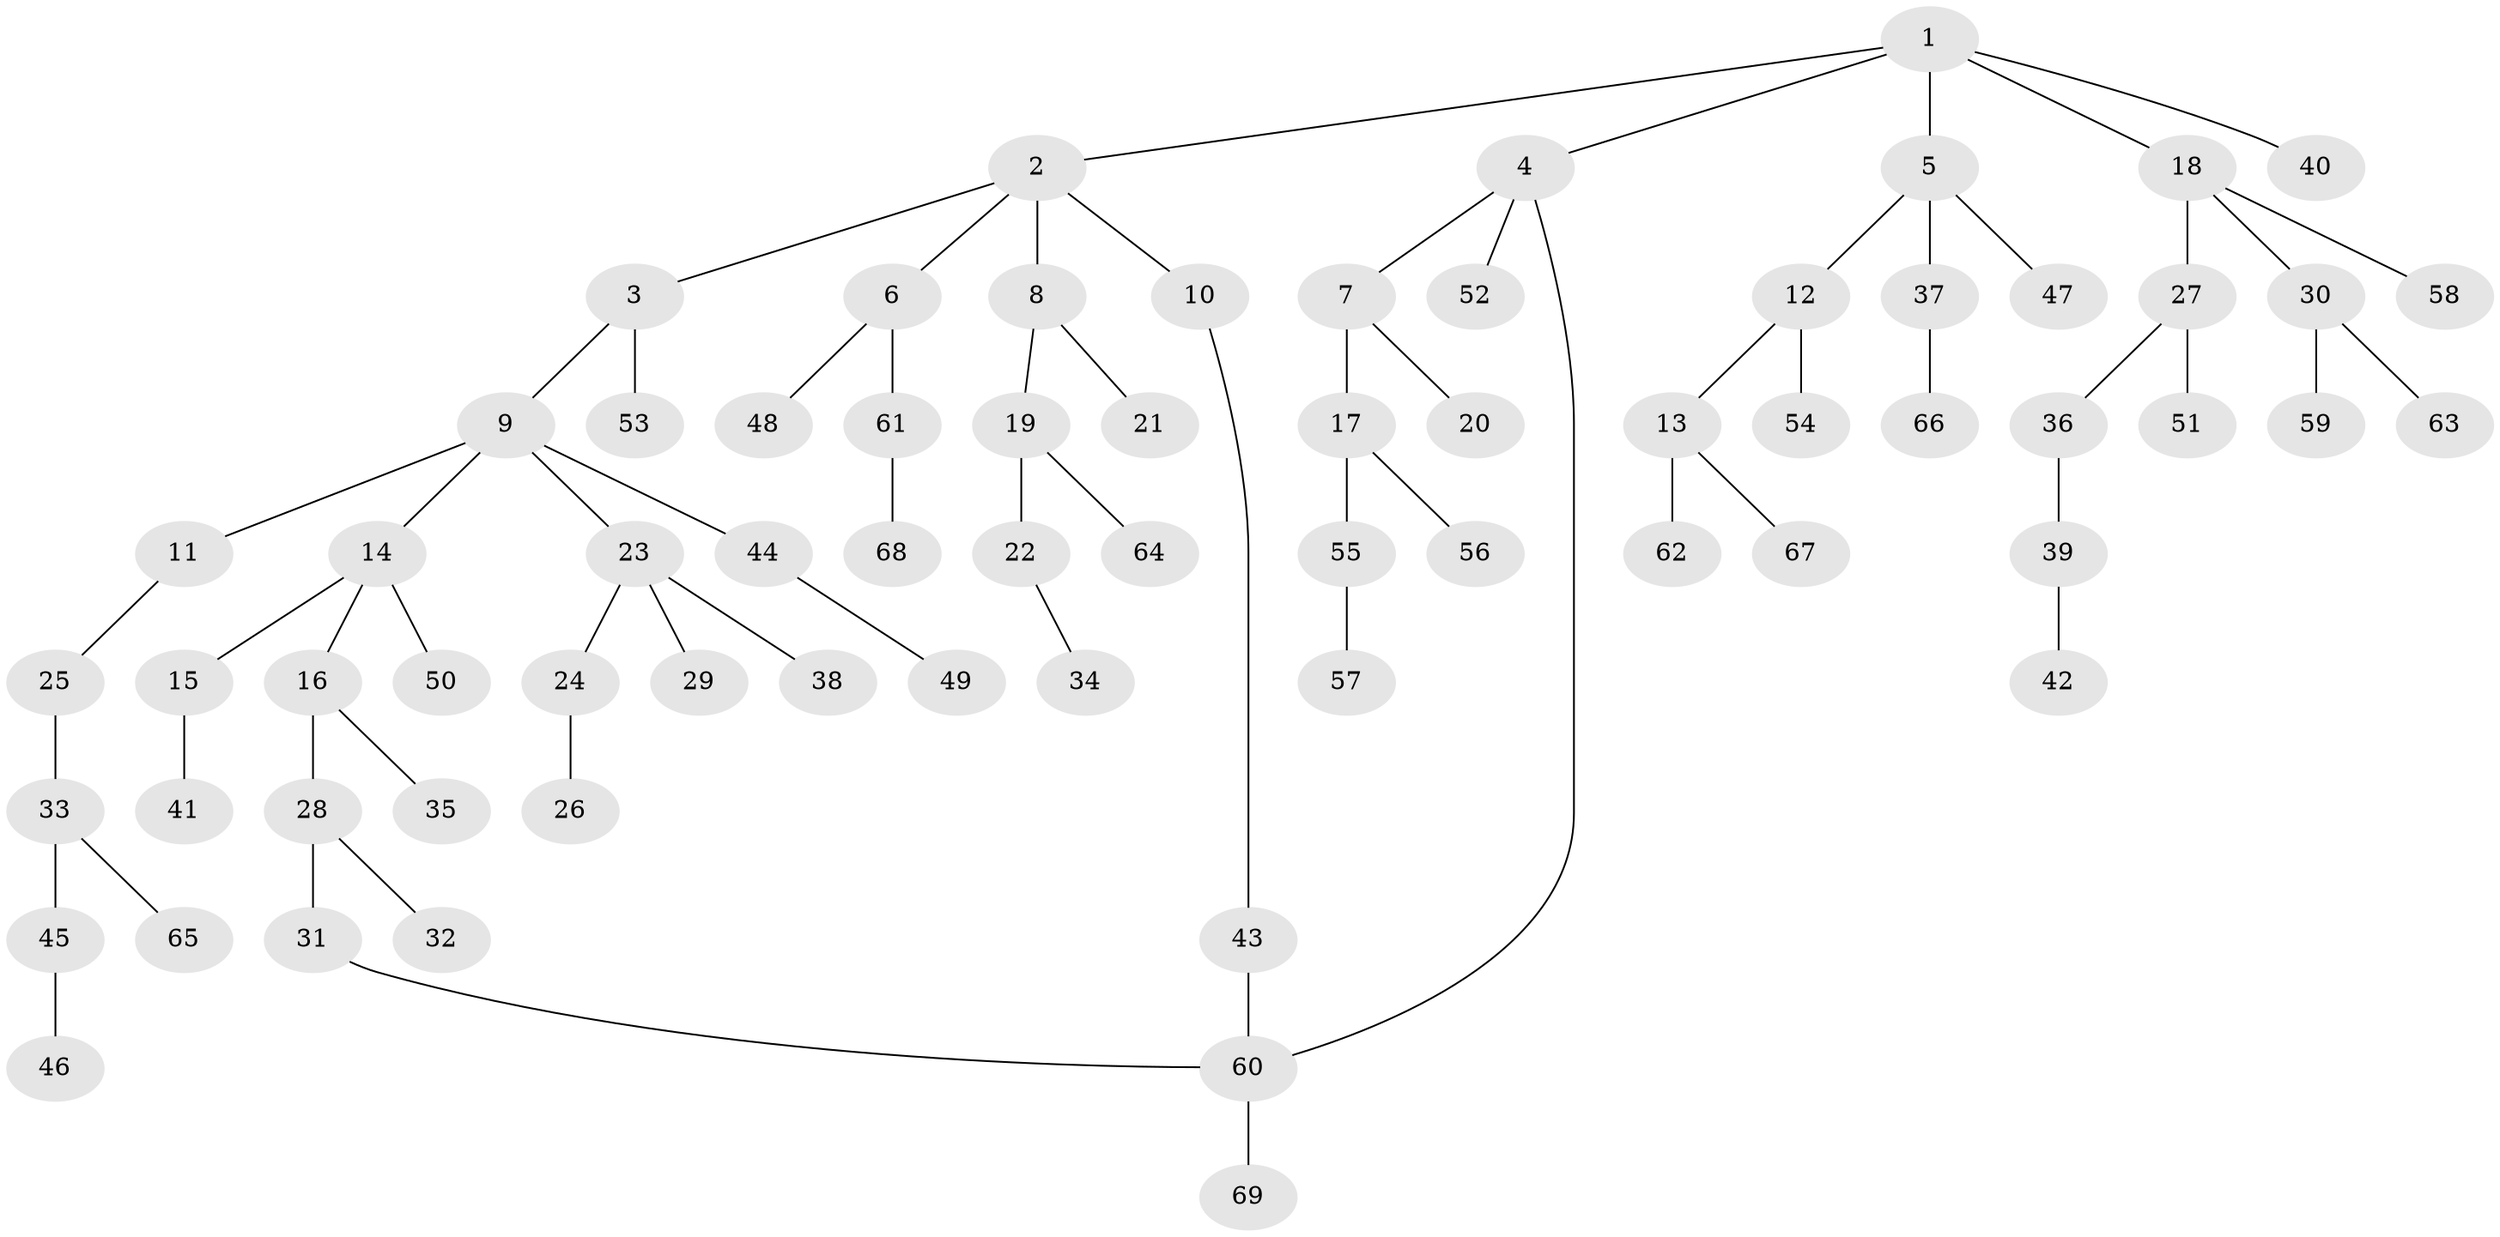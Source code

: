 // coarse degree distribution, {4: 0.14285714285714285, 5: 0.047619047619047616, 2: 0.38095238095238093, 1: 0.38095238095238093, 3: 0.047619047619047616}
// Generated by graph-tools (version 1.1) at 2025/48/03/04/25 22:48:43]
// undirected, 69 vertices, 70 edges
graph export_dot {
  node [color=gray90,style=filled];
  1;
  2;
  3;
  4;
  5;
  6;
  7;
  8;
  9;
  10;
  11;
  12;
  13;
  14;
  15;
  16;
  17;
  18;
  19;
  20;
  21;
  22;
  23;
  24;
  25;
  26;
  27;
  28;
  29;
  30;
  31;
  32;
  33;
  34;
  35;
  36;
  37;
  38;
  39;
  40;
  41;
  42;
  43;
  44;
  45;
  46;
  47;
  48;
  49;
  50;
  51;
  52;
  53;
  54;
  55;
  56;
  57;
  58;
  59;
  60;
  61;
  62;
  63;
  64;
  65;
  66;
  67;
  68;
  69;
  1 -- 2;
  1 -- 4;
  1 -- 5;
  1 -- 18;
  1 -- 40;
  2 -- 3;
  2 -- 6;
  2 -- 8;
  2 -- 10;
  3 -- 9;
  3 -- 53;
  4 -- 7;
  4 -- 52;
  4 -- 60;
  5 -- 12;
  5 -- 37;
  5 -- 47;
  6 -- 48;
  6 -- 61;
  7 -- 17;
  7 -- 20;
  8 -- 19;
  8 -- 21;
  9 -- 11;
  9 -- 14;
  9 -- 23;
  9 -- 44;
  10 -- 43;
  11 -- 25;
  12 -- 13;
  12 -- 54;
  13 -- 62;
  13 -- 67;
  14 -- 15;
  14 -- 16;
  14 -- 50;
  15 -- 41;
  16 -- 28;
  16 -- 35;
  17 -- 55;
  17 -- 56;
  18 -- 27;
  18 -- 30;
  18 -- 58;
  19 -- 22;
  19 -- 64;
  22 -- 34;
  23 -- 24;
  23 -- 29;
  23 -- 38;
  24 -- 26;
  25 -- 33;
  27 -- 36;
  27 -- 51;
  28 -- 31;
  28 -- 32;
  30 -- 59;
  30 -- 63;
  31 -- 60;
  33 -- 45;
  33 -- 65;
  36 -- 39;
  37 -- 66;
  39 -- 42;
  43 -- 60;
  44 -- 49;
  45 -- 46;
  55 -- 57;
  60 -- 69;
  61 -- 68;
}
